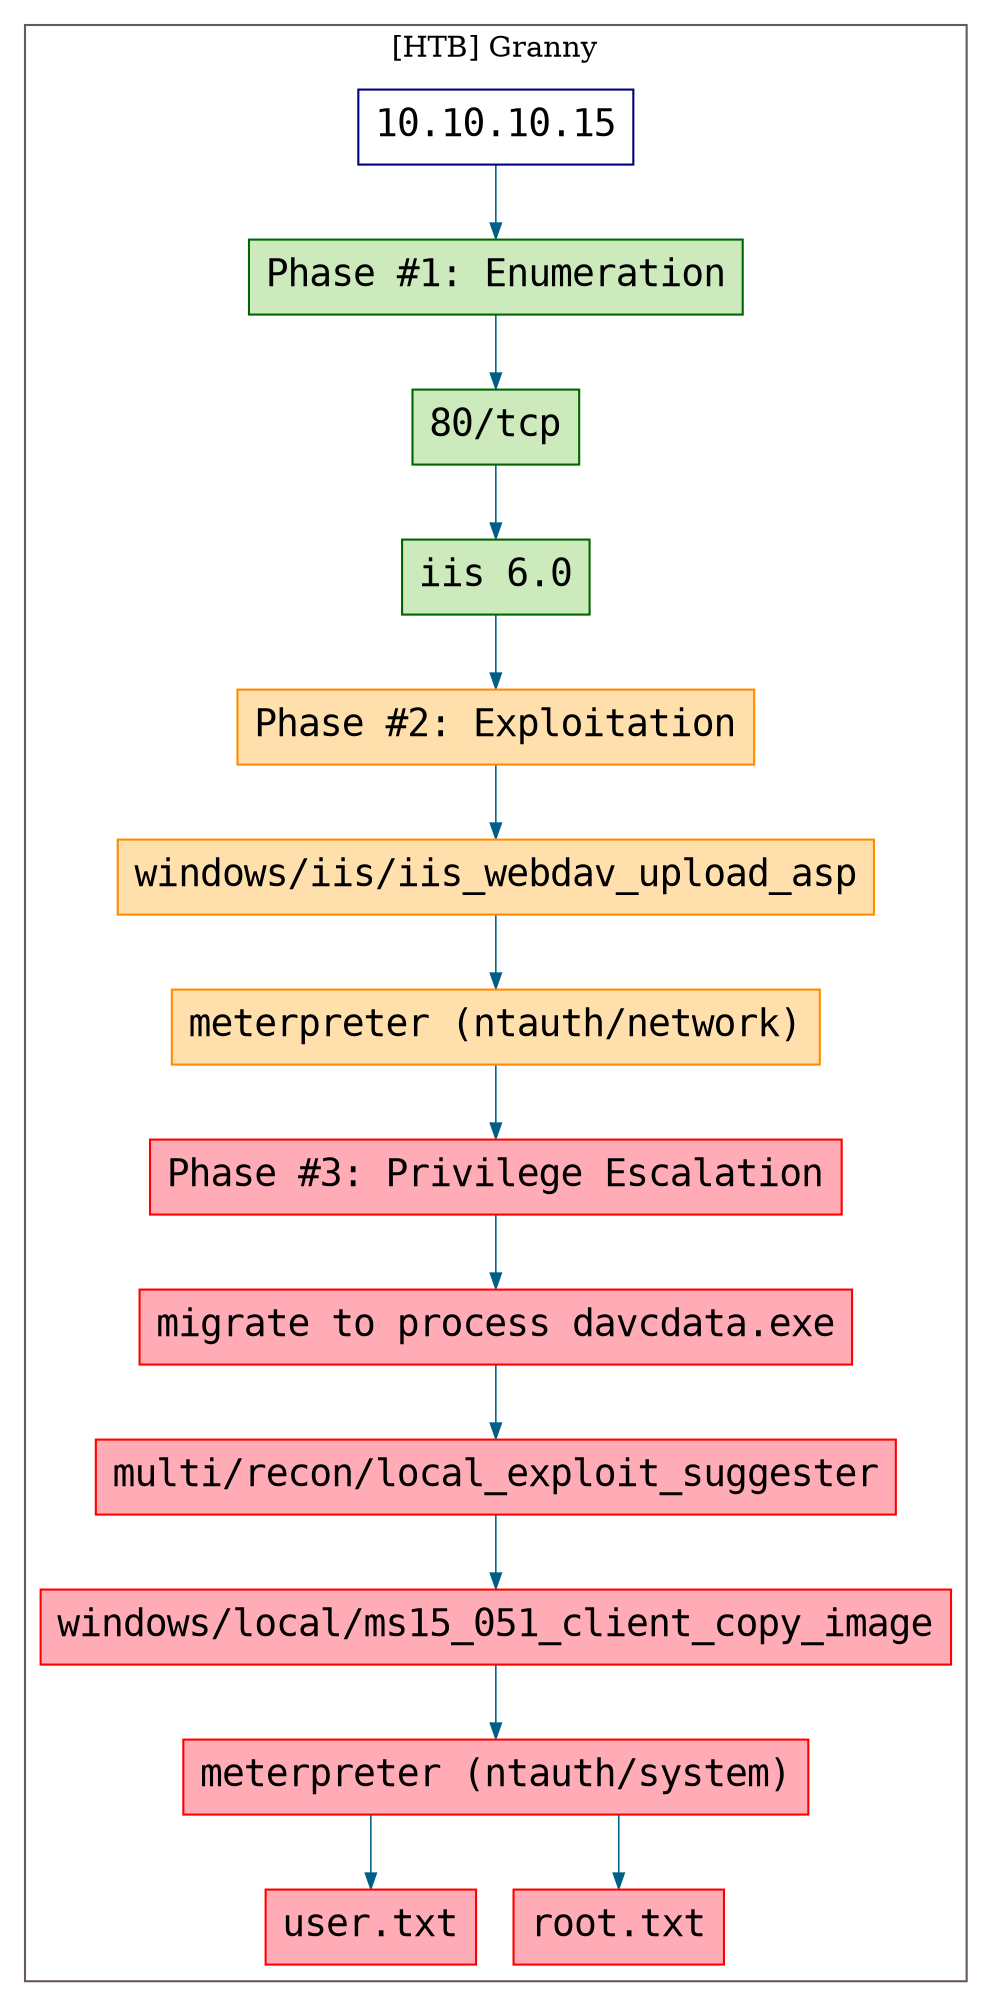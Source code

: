 digraph G {
  #rankdir=LR;
  nodesdictep=1.0; splines="ortho"; K=0.6; overlap=scale; fixedsize=true; resolution=72; bgcolor="#ffffff"; outputorder="edgesfirst";
  node [fontname="courier" fontsize=18 shape=box width=0.25 fillcolor="white" style="filled,solid"];
  edge [style=solid color="#005f87" penwidth=0.75 arrowsize=0.75];

  0[label="10.10.10.15" color="navyblue" fillcolor="#ffffff" tooltip="[HTB] Granny"];
  10[label="windows/local/ms15_051_client_copy_image" color="red" fillcolor="#ffacb7" tooltip="Phase #3:Privilege Escalation"];
  11[label="meterpreter (ntauth/system)" color="red" fillcolor="#ffacb7" tooltip="Phase #3:Privilege Escalation"];
  12[label="user.txt" color="red" fillcolor="#ffacb7" tooltip="Phase #3:Privilege Escalation"];
  13[label="root.txt" color="red" fillcolor="#ffacb7" tooltip="Phase #3:Privilege Escalation"];
  1[label="Phase #1: Enumeration" color="darkgreen" fillcolor="#cceabb" tooltip="Phase #1:Enumeration"];
  2[label="80/tcp" color="darkgreen" fillcolor="#cceabb" tooltip="Phase #1:Enumeration"];
  3[label="iis 6.0" color="darkgreen" fillcolor="#cceabb" tooltip="Phase #1:Enumeration"];
  4[label="Phase #2: Exploitation" color="darkorange" fillcolor="#ffe0ac" tooltip="Phase #2:Exploitation"];
  5[label="windows/iis/iis_webdav_upload_asp" color="darkorange" fillcolor="#ffe0ac" tooltip="Phase #2:Exploitation"];
  6[label="meterpreter (ntauth/network)" color="darkorange" fillcolor="#ffe0ac" tooltip="Phase #2:Exploitation"];
  7[label="Phase #3: Privilege Escalation" color="red" fillcolor="#ffacb7" tooltip="Phase #3:Privilege Escalation"];
  8[label="migrate to process davcdata.exe" color="red" fillcolor="#ffacb7" tooltip="Phase #3:Privilege Escalation"];
  9[label="multi/recon/local_exploit_suggester" color="red" fillcolor="#ffacb7" tooltip="Phase #3:Privilege Escalation"];

  subgraph cluster_0 {
    node [style="filled,solid"];
    label = "[HTB] Granny";
    color = "#665957";
    0 -> 1 [color="#005f87"];
    1 -> 2 [color="#005f87"];
    10 -> 11 [color="#005f87"];
    11 -> 12 [color="#005f87"];
    11 -> 13 [color="#005f87"];
    2 -> 3 [color="#005f87"];
    3 -> 4 [color="#005f87"];
    4 -> 5 [color="#005f87"];
    5 -> 6 [color="#005f87"];
    6 -> 7 [color="#005f87"];
    7 -> 8 [color="#005f87"];
    8 -> 9 [color="#005f87"];
    9 -> 10 [color="#005f87"];
  }
}
